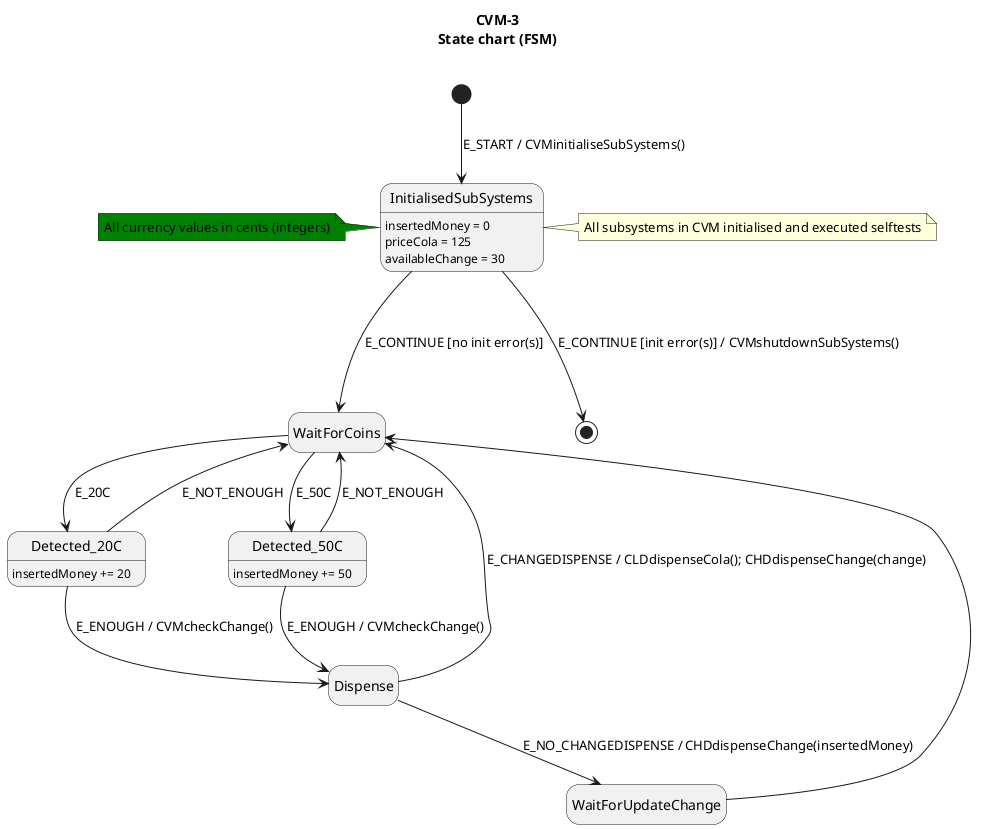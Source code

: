 @startuml

hide empty description

title CVM-3\nState chart (FSM)\n

[*] --> InitialisedSubSystems : E_START / CVMinitialiseSubSystems()
InitialisedSubSystems : insertedMoney = 0
InitialisedSubSystems : priceCola = 125
InitialisedSubSystems : availableChange = 30
InitialisedSubSystems ---> WaitForCoins : E_CONTINUE [no init error(s)]
InitialisedSubSystems ---> [*] : E_CONTINUE [init error(s)] / CVMshutdownSubSystems()

WaitForCoins --> Detected_20C : E_20C
Detected_20C : insertedMoney += 20
Detected_20C --> WaitForCoins : E_NOT_ENOUGH
Detected_20C --> Dispense : E_ENOUGH / CVMcheckChange()

WaitForCoins --> Detected_50C : E_50C
Detected_50C : insertedMoney += 50
Detected_50C --> WaitForCoins : E_NOT_ENOUGH
Detected_50C --> Dispense :  E_ENOUGH / CVMcheckChange()

Dispense --> WaitForUpdateChange: E_NO_CHANGEDISPENSE /	CHDdispenseChange(insertedMoney)
WaitForUpdateChange --> WaitForCoins

Dispense --> WaitForCoins :  E_CHANGEDISPENSE / CLDdispenseCola(); CHDdispenseChange(change)

note right of InitialisedSubSystems
    All subsystems in CVM initialised and executed selftests
end note

note left of InitialisedSubSystems #green
    All currency values in cents (integers)
end note

@enduml
